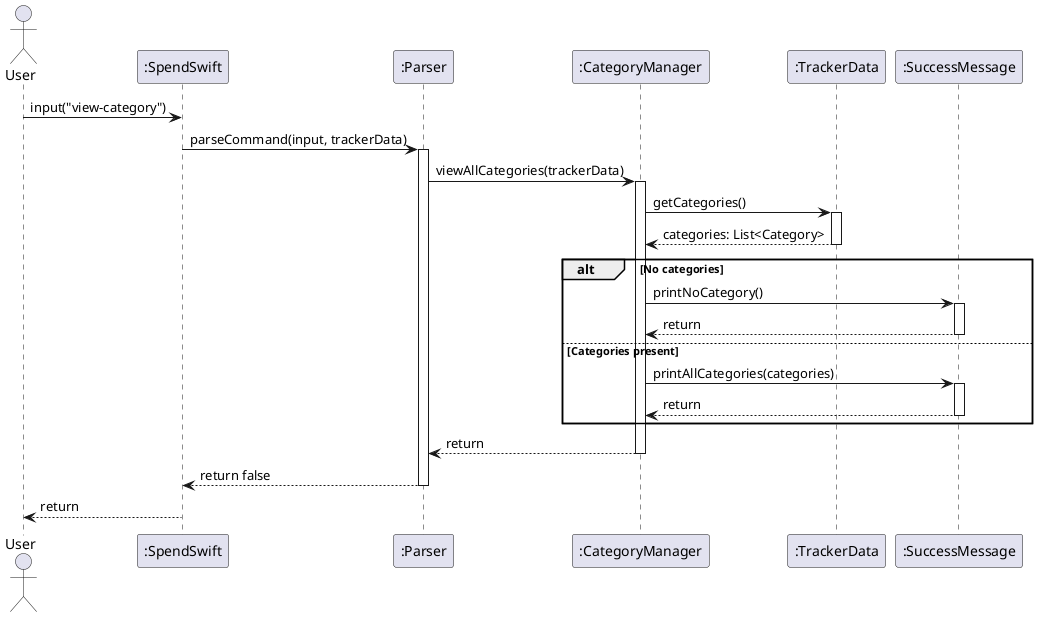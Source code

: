@startuml
actor User
participant ":SpendSwift" as SpendSwift
participant ":Parser" as Parser
participant ":CategoryManager" as CategoryManager
participant ":TrackerData" as TrackerData
participant ":SuccessMessage" as SuccessMessage

User -> SpendSwift : input("view-category")
SpendSwift -> Parser : parseCommand(input, trackerData)

activate Parser
Parser -> CategoryManager : viewAllCategories(trackerData)

activate CategoryManager
CategoryManager -> TrackerData : getCategories()

activate TrackerData
TrackerData --> CategoryManager : categories: List<Category>
deactivate TrackerData

alt No categories
CategoryManager -> SuccessMessage : printNoCategory()
activate SuccessMessage
SuccessMessage --> CategoryManager : return
deactivate SuccessMessage

else Categories present
CategoryManager -> SuccessMessage : printAllCategories(categories)
activate SuccessMessage
SuccessMessage --> CategoryManager : return
deactivate SuccessMessage
end

CategoryManager --> Parser : return
deactivate CategoryManager

Parser --> SpendSwift : return false
deactivate Parser

SpendSwift --> User : return
deactivate SpendSwift

@enduml